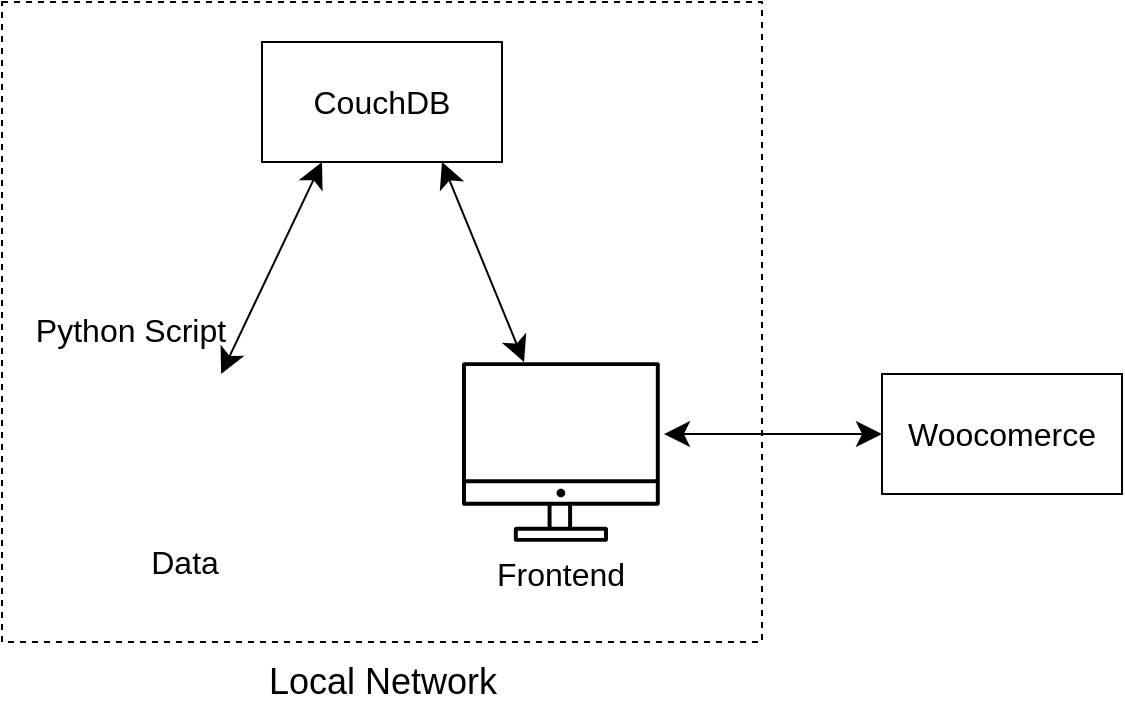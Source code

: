 <mxfile version="13.4.6" type="device"><diagram id="Jub3_QvItPBXAswjVCYb" name="Page-1"><mxGraphModel dx="1822" dy="762" grid="1" gridSize="10" guides="1" tooltips="1" connect="1" arrows="1" fold="1" page="0" pageScale="1" pageWidth="827" pageHeight="1169" math="0" shadow="0"><root><mxCell id="0"/><mxCell id="1" parent="0"/><mxCell id="EPNWyRYqN7n7zmMw7Tv8-9" value="" style="rounded=0;whiteSpace=wrap;html=1;fontSize=16;fontColor=#000000;fillColor=none;dashed=1;" vertex="1" parent="1"><mxGeometry x="-160" y="250" width="380" height="320" as="geometry"/></mxCell><mxCell id="EPNWyRYqN7n7zmMw7Tv8-1" value="&lt;font style=&quot;font-size: 16px&quot;&gt;CouchDB&lt;/font&gt;" style="rounded=0;whiteSpace=wrap;html=1;" vertex="1" parent="1"><mxGeometry x="-30" y="270" width="120" height="60" as="geometry"/></mxCell><mxCell id="EPNWyRYqN7n7zmMw7Tv8-2" value="&lt;font style=&quot;font-size: 16px&quot;&gt;Data&lt;/font&gt;" style="shape=image;html=1;verticalAlign=top;verticalLabelPosition=bottom;labelBackgroundColor=#ffffff;imageAspect=0;aspect=fixed;image=https://cdn3.iconfinder.com/data/icons/brands-applications/512/Excel_D-128.png" vertex="1" parent="1"><mxGeometry x="-108" y="436" width="78" height="78" as="geometry"/></mxCell><mxCell id="EPNWyRYqN7n7zmMw7Tv8-3" value="Python Script" style="shape=image;html=1;verticalAlign=top;verticalLabelPosition=bottom;labelBackgroundColor=#ffffff;imageAspect=0;aspect=fixed;image=https://cdn4.iconfinder.com/data/icons/logos-and-brands/512/267_Python_logo-128.png;fontSize=16;" vertex="1" parent="1"><mxGeometry x="-120" y="350" width="48" height="48" as="geometry"/></mxCell><mxCell id="EPNWyRYqN7n7zmMw7Tv8-4" value="&lt;font style=&quot;font-size: 16px&quot;&gt;Woocomerce&lt;/font&gt;" style="rounded=0;whiteSpace=wrap;html=1;" vertex="1" parent="1"><mxGeometry x="280" y="436" width="120" height="60" as="geometry"/></mxCell><mxCell id="EPNWyRYqN7n7zmMw7Tv8-5" value="&lt;font style=&quot;font-size: 16px&quot;&gt;Frontend&lt;/font&gt;" style="outlineConnect=0;gradientColor=none;strokeColor=none;dashed=0;verticalLabelPosition=bottom;verticalAlign=top;align=center;html=1;fontSize=12;fontStyle=0;aspect=fixed;shape=mxgraph.aws4.illustration_desktop;pointerEvents=1;fillColor=#000000;" vertex="1" parent="1"><mxGeometry x="70" y="430" width="98.9" height="90" as="geometry"/></mxCell><mxCell id="EPNWyRYqN7n7zmMw7Tv8-6" value="" style="endArrow=classic;startArrow=classic;html=1;fontSize=16;fontColor=#000000;endSize=10;startSize=10;entryX=0;entryY=0.5;entryDx=0;entryDy=0;exitX=1.021;exitY=0.4;exitDx=0;exitDy=0;exitPerimeter=0;" edge="1" parent="1" source="EPNWyRYqN7n7zmMw7Tv8-5" target="EPNWyRYqN7n7zmMw7Tv8-4"><mxGeometry width="50" height="50" relative="1" as="geometry"><mxPoint x="390" y="420" as="sourcePoint"/><mxPoint x="440" y="370" as="targetPoint"/></mxGeometry></mxCell><mxCell id="EPNWyRYqN7n7zmMw7Tv8-7" value="" style="endArrow=classic;startArrow=classic;html=1;fontSize=16;fontColor=#000000;endSize=10;startSize=10;entryX=0.75;entryY=1;entryDx=0;entryDy=0;" edge="1" parent="1" source="EPNWyRYqN7n7zmMw7Tv8-5" target="EPNWyRYqN7n7zmMw7Tv8-1"><mxGeometry width="50" height="50" relative="1" as="geometry"><mxPoint x="226.774" y="428.063" as="sourcePoint"/><mxPoint x="280" y="290" as="targetPoint"/></mxGeometry></mxCell><mxCell id="EPNWyRYqN7n7zmMw7Tv8-8" value="" style="endArrow=classic;startArrow=classic;html=1;fontSize=16;fontColor=#000000;endSize=10;startSize=10;entryX=0.25;entryY=1;entryDx=0;entryDy=0;" edge="1" parent="1" source="EPNWyRYqN7n7zmMw7Tv8-2" target="EPNWyRYqN7n7zmMw7Tv8-1"><mxGeometry width="50" height="50" relative="1" as="geometry"><mxPoint x="236.774" y="438.063" as="sourcePoint"/><mxPoint x="290" y="300" as="targetPoint"/></mxGeometry></mxCell><mxCell id="2" value="Local Network" style="text;html=1;align=center;verticalAlign=middle;resizable=0;points=[];autosize=1;fontSize=18;fontColor=#000000;" vertex="1" parent="1"><mxGeometry x="-35" y="575" width="130" height="30" as="geometry"/></mxCell></root></mxGraphModel></diagram></mxfile>